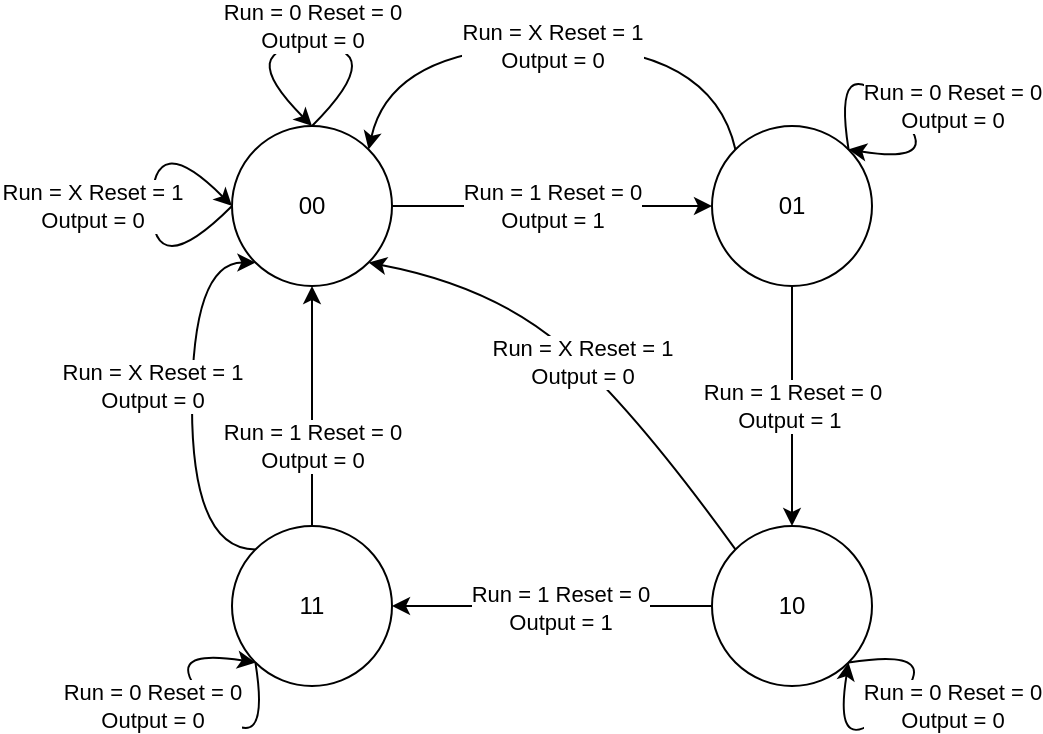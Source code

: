 <mxfile version="22.0.6" type="github">
  <diagram name="Page-1" id="2GvujRs7p5wmBkLR6vHF">
    <mxGraphModel dx="913" dy="470" grid="0" gridSize="10" guides="1" tooltips="1" connect="1" arrows="1" fold="1" page="1" pageScale="1" pageWidth="827" pageHeight="1169" math="0" shadow="0">
      <root>
        <mxCell id="0" />
        <mxCell id="1" parent="0" />
        <mxCell id="kQmA0Dz6iTqkUMhZtsGz-7" value="Run = 1 Reset = 0&lt;br&gt;Output = 1" style="edgeStyle=orthogonalEdgeStyle;rounded=0;orthogonalLoop=1;jettySize=auto;html=1;exitX=1;exitY=0.5;exitDx=0;exitDy=0;entryX=0;entryY=0.5;entryDx=0;entryDy=0;" parent="1" source="kQmA0Dz6iTqkUMhZtsGz-1" target="kQmA0Dz6iTqkUMhZtsGz-3" edge="1">
          <mxGeometry relative="1" as="geometry" />
        </mxCell>
        <mxCell id="kQmA0Dz6iTqkUMhZtsGz-1" value="00" style="ellipse;whiteSpace=wrap;html=1;" parent="1" vertex="1">
          <mxGeometry x="160" y="160" width="80" height="80" as="geometry" />
        </mxCell>
        <mxCell id="kQmA0Dz6iTqkUMhZtsGz-8" value="Run = 1 Reset = 0&lt;br&gt;Output = 1&amp;nbsp;" style="edgeStyle=orthogonalEdgeStyle;rounded=0;orthogonalLoop=1;jettySize=auto;html=1;entryX=0.5;entryY=0;entryDx=0;entryDy=0;" parent="1" source="kQmA0Dz6iTqkUMhZtsGz-3" target="kQmA0Dz6iTqkUMhZtsGz-4" edge="1">
          <mxGeometry relative="1" as="geometry" />
        </mxCell>
        <mxCell id="kQmA0Dz6iTqkUMhZtsGz-3" value="01" style="ellipse;whiteSpace=wrap;html=1;" parent="1" vertex="1">
          <mxGeometry x="400" y="160" width="80" height="80" as="geometry" />
        </mxCell>
        <mxCell id="kQmA0Dz6iTqkUMhZtsGz-9" style="edgeStyle=orthogonalEdgeStyle;rounded=0;orthogonalLoop=1;jettySize=auto;html=1;exitX=0;exitY=0.5;exitDx=0;exitDy=0;entryX=1;entryY=0.5;entryDx=0;entryDy=0;" parent="1" source="kQmA0Dz6iTqkUMhZtsGz-4" target="kQmA0Dz6iTqkUMhZtsGz-5" edge="1">
          <mxGeometry relative="1" as="geometry" />
        </mxCell>
        <mxCell id="kQmA0Dz6iTqkUMhZtsGz-23" value="Run = 1 Reset = 0&lt;br&gt;Output = 1" style="edgeLabel;html=1;align=center;verticalAlign=middle;resizable=0;points=[];" parent="kQmA0Dz6iTqkUMhZtsGz-9" vertex="1" connectable="0">
          <mxGeometry x="-0.047" y="1" relative="1" as="geometry">
            <mxPoint as="offset" />
          </mxGeometry>
        </mxCell>
        <mxCell id="kQmA0Dz6iTqkUMhZtsGz-4" value="10" style="ellipse;whiteSpace=wrap;html=1;" parent="1" vertex="1">
          <mxGeometry x="400" y="360" width="80" height="80" as="geometry" />
        </mxCell>
        <mxCell id="kQmA0Dz6iTqkUMhZtsGz-10" value="Run = 1 Reset = 0&lt;br&gt;Output = 0" style="edgeStyle=orthogonalEdgeStyle;rounded=0;orthogonalLoop=1;jettySize=auto;html=1;exitX=0.5;exitY=0;exitDx=0;exitDy=0;entryX=0.5;entryY=1;entryDx=0;entryDy=0;" parent="1" source="kQmA0Dz6iTqkUMhZtsGz-5" target="kQmA0Dz6iTqkUMhZtsGz-1" edge="1">
          <mxGeometry x="-0.333" relative="1" as="geometry">
            <mxPoint as="offset" />
          </mxGeometry>
        </mxCell>
        <mxCell id="kQmA0Dz6iTqkUMhZtsGz-27" value="Run = X Reset = 1&lt;br&gt;Output = 0" style="edgeStyle=orthogonalEdgeStyle;orthogonalLoop=1;jettySize=auto;html=1;exitX=0;exitY=0;exitDx=0;exitDy=0;entryX=0;entryY=1;entryDx=0;entryDy=0;curved=1;" parent="1" source="kQmA0Dz6iTqkUMhZtsGz-5" target="kQmA0Dz6iTqkUMhZtsGz-1" edge="1">
          <mxGeometry x="0.097" y="20" relative="1" as="geometry">
            <Array as="points">
              <mxPoint x="140" y="372" />
              <mxPoint x="140" y="228" />
            </Array>
            <mxPoint as="offset" />
          </mxGeometry>
        </mxCell>
        <mxCell id="kQmA0Dz6iTqkUMhZtsGz-5" value="11" style="ellipse;whiteSpace=wrap;html=1;" parent="1" vertex="1">
          <mxGeometry x="160" y="360" width="80" height="80" as="geometry" />
        </mxCell>
        <mxCell id="kQmA0Dz6iTqkUMhZtsGz-20" value="Run = 0 Reset = 0&lt;br&gt;Output = 0" style="curved=1;endArrow=classic;html=1;rounded=0;exitX=0.5;exitY=0;exitDx=0;exitDy=0;" parent="1" edge="1">
          <mxGeometry y="-10" width="50" height="50" relative="1" as="geometry">
            <mxPoint x="200" y="160" as="sourcePoint" />
            <mxPoint x="200" y="160" as="targetPoint" />
            <Array as="points">
              <mxPoint x="240" y="120" />
              <mxPoint x="160" y="120" />
            </Array>
            <mxPoint as="offset" />
          </mxGeometry>
        </mxCell>
        <mxCell id="kQmA0Dz6iTqkUMhZtsGz-21" value="Run = X Reset = 1&lt;br&gt;Output = 0" style="curved=1;endArrow=classic;html=1;rounded=0;exitX=0;exitY=0;exitDx=0;exitDy=0;entryX=1;entryY=0;entryDx=0;entryDy=0;" parent="1" source="kQmA0Dz6iTqkUMhZtsGz-3" target="kQmA0Dz6iTqkUMhZtsGz-1" edge="1">
          <mxGeometry width="50" height="50" relative="1" as="geometry">
            <mxPoint x="350" y="280" as="sourcePoint" />
            <mxPoint x="400" y="230" as="targetPoint" />
            <Array as="points">
              <mxPoint x="400" y="120" />
              <mxPoint x="240" y="120" />
            </Array>
            <mxPoint as="offset" />
          </mxGeometry>
        </mxCell>
        <mxCell id="kQmA0Dz6iTqkUMhZtsGz-22" value="Run = 0 Reset = 0&lt;br&gt;Output = 0" style="curved=1;endArrow=classic;html=1;rounded=0;exitX=1;exitY=0;exitDx=0;exitDy=0;entryX=1;entryY=0;entryDx=0;entryDy=0;" parent="1" source="kQmA0Dz6iTqkUMhZtsGz-3" target="kQmA0Dz6iTqkUMhZtsGz-3" edge="1">
          <mxGeometry x="0.224" y="21" width="50" height="50" relative="1" as="geometry">
            <mxPoint x="440" y="160" as="sourcePoint" />
            <mxPoint x="440" y="160" as="targetPoint" />
            <Array as="points">
              <mxPoint x="460" y="120" />
              <mxPoint x="520" y="180" />
            </Array>
            <mxPoint as="offset" />
          </mxGeometry>
        </mxCell>
        <mxCell id="kQmA0Dz6iTqkUMhZtsGz-24" value="Run = 0 Reset = 0&lt;br&gt;Output = 0" style="curved=1;endArrow=classic;html=1;rounded=0;entryX=1;entryY=1;entryDx=0;entryDy=0;exitX=1;exitY=1;exitDx=0;exitDy=0;" parent="1" source="kQmA0Dz6iTqkUMhZtsGz-4" target="kQmA0Dz6iTqkUMhZtsGz-4" edge="1">
          <mxGeometry x="-0.224" y="21" width="50" height="50" relative="1" as="geometry">
            <mxPoint x="480" y="400" as="sourcePoint" />
            <mxPoint x="520" y="410" as="targetPoint" />
            <Array as="points">
              <mxPoint x="520" y="420" />
              <mxPoint x="460" y="480" />
            </Array>
            <mxPoint as="offset" />
          </mxGeometry>
        </mxCell>
        <mxCell id="kQmA0Dz6iTqkUMhZtsGz-26" value="Run = X Reset = 1&lt;br&gt;Output = 0" style="curved=1;endArrow=classic;html=1;rounded=0;exitX=0;exitY=0;exitDx=0;exitDy=0;entryX=1;entryY=1;entryDx=0;entryDy=0;" parent="1" source="kQmA0Dz6iTqkUMhZtsGz-4" target="kQmA0Dz6iTqkUMhZtsGz-1" edge="1">
          <mxGeometry width="50" height="50" relative="1" as="geometry">
            <mxPoint x="280" y="280" as="sourcePoint" />
            <mxPoint x="330" y="230" as="targetPoint" />
            <Array as="points">
              <mxPoint x="360" y="300" />
              <mxPoint x="290" y="240" />
            </Array>
          </mxGeometry>
        </mxCell>
        <mxCell id="kQmA0Dz6iTqkUMhZtsGz-29" value="Run = 0 Reset = 0&lt;br&gt;Output = 0" style="curved=1;endArrow=classic;html=1;rounded=0;exitX=0;exitY=1;exitDx=0;exitDy=0;entryX=0;entryY=1;entryDx=0;entryDy=0;" parent="1" source="kQmA0Dz6iTqkUMhZtsGz-5" target="kQmA0Dz6iTqkUMhZtsGz-5" edge="1">
          <mxGeometry x="0.224" y="21" width="50" height="50" relative="1" as="geometry">
            <mxPoint x="280" y="300" as="sourcePoint" />
            <mxPoint x="330" y="250" as="targetPoint" />
            <Array as="points">
              <mxPoint x="180" y="480" />
              <mxPoint x="120" y="420" />
            </Array>
            <mxPoint as="offset" />
          </mxGeometry>
        </mxCell>
        <mxCell id="kQmA0Dz6iTqkUMhZtsGz-30" value="Run = X Reset = 1&lt;br&gt;Output = 0" style="curved=1;endArrow=classic;html=1;rounded=0;exitX=0;exitY=0.5;exitDx=0;exitDy=0;entryX=0;entryY=0.5;entryDx=0;entryDy=0;" parent="1" source="kQmA0Dz6iTqkUMhZtsGz-1" target="kQmA0Dz6iTqkUMhZtsGz-1" edge="1">
          <mxGeometry y="30" width="50" height="50" relative="1" as="geometry">
            <mxPoint x="280" y="300" as="sourcePoint" />
            <mxPoint x="330" y="250" as="targetPoint" />
            <Array as="points">
              <mxPoint x="120" y="240" />
              <mxPoint x="120" y="160" />
            </Array>
            <mxPoint as="offset" />
          </mxGeometry>
        </mxCell>
      </root>
    </mxGraphModel>
  </diagram>
</mxfile>
